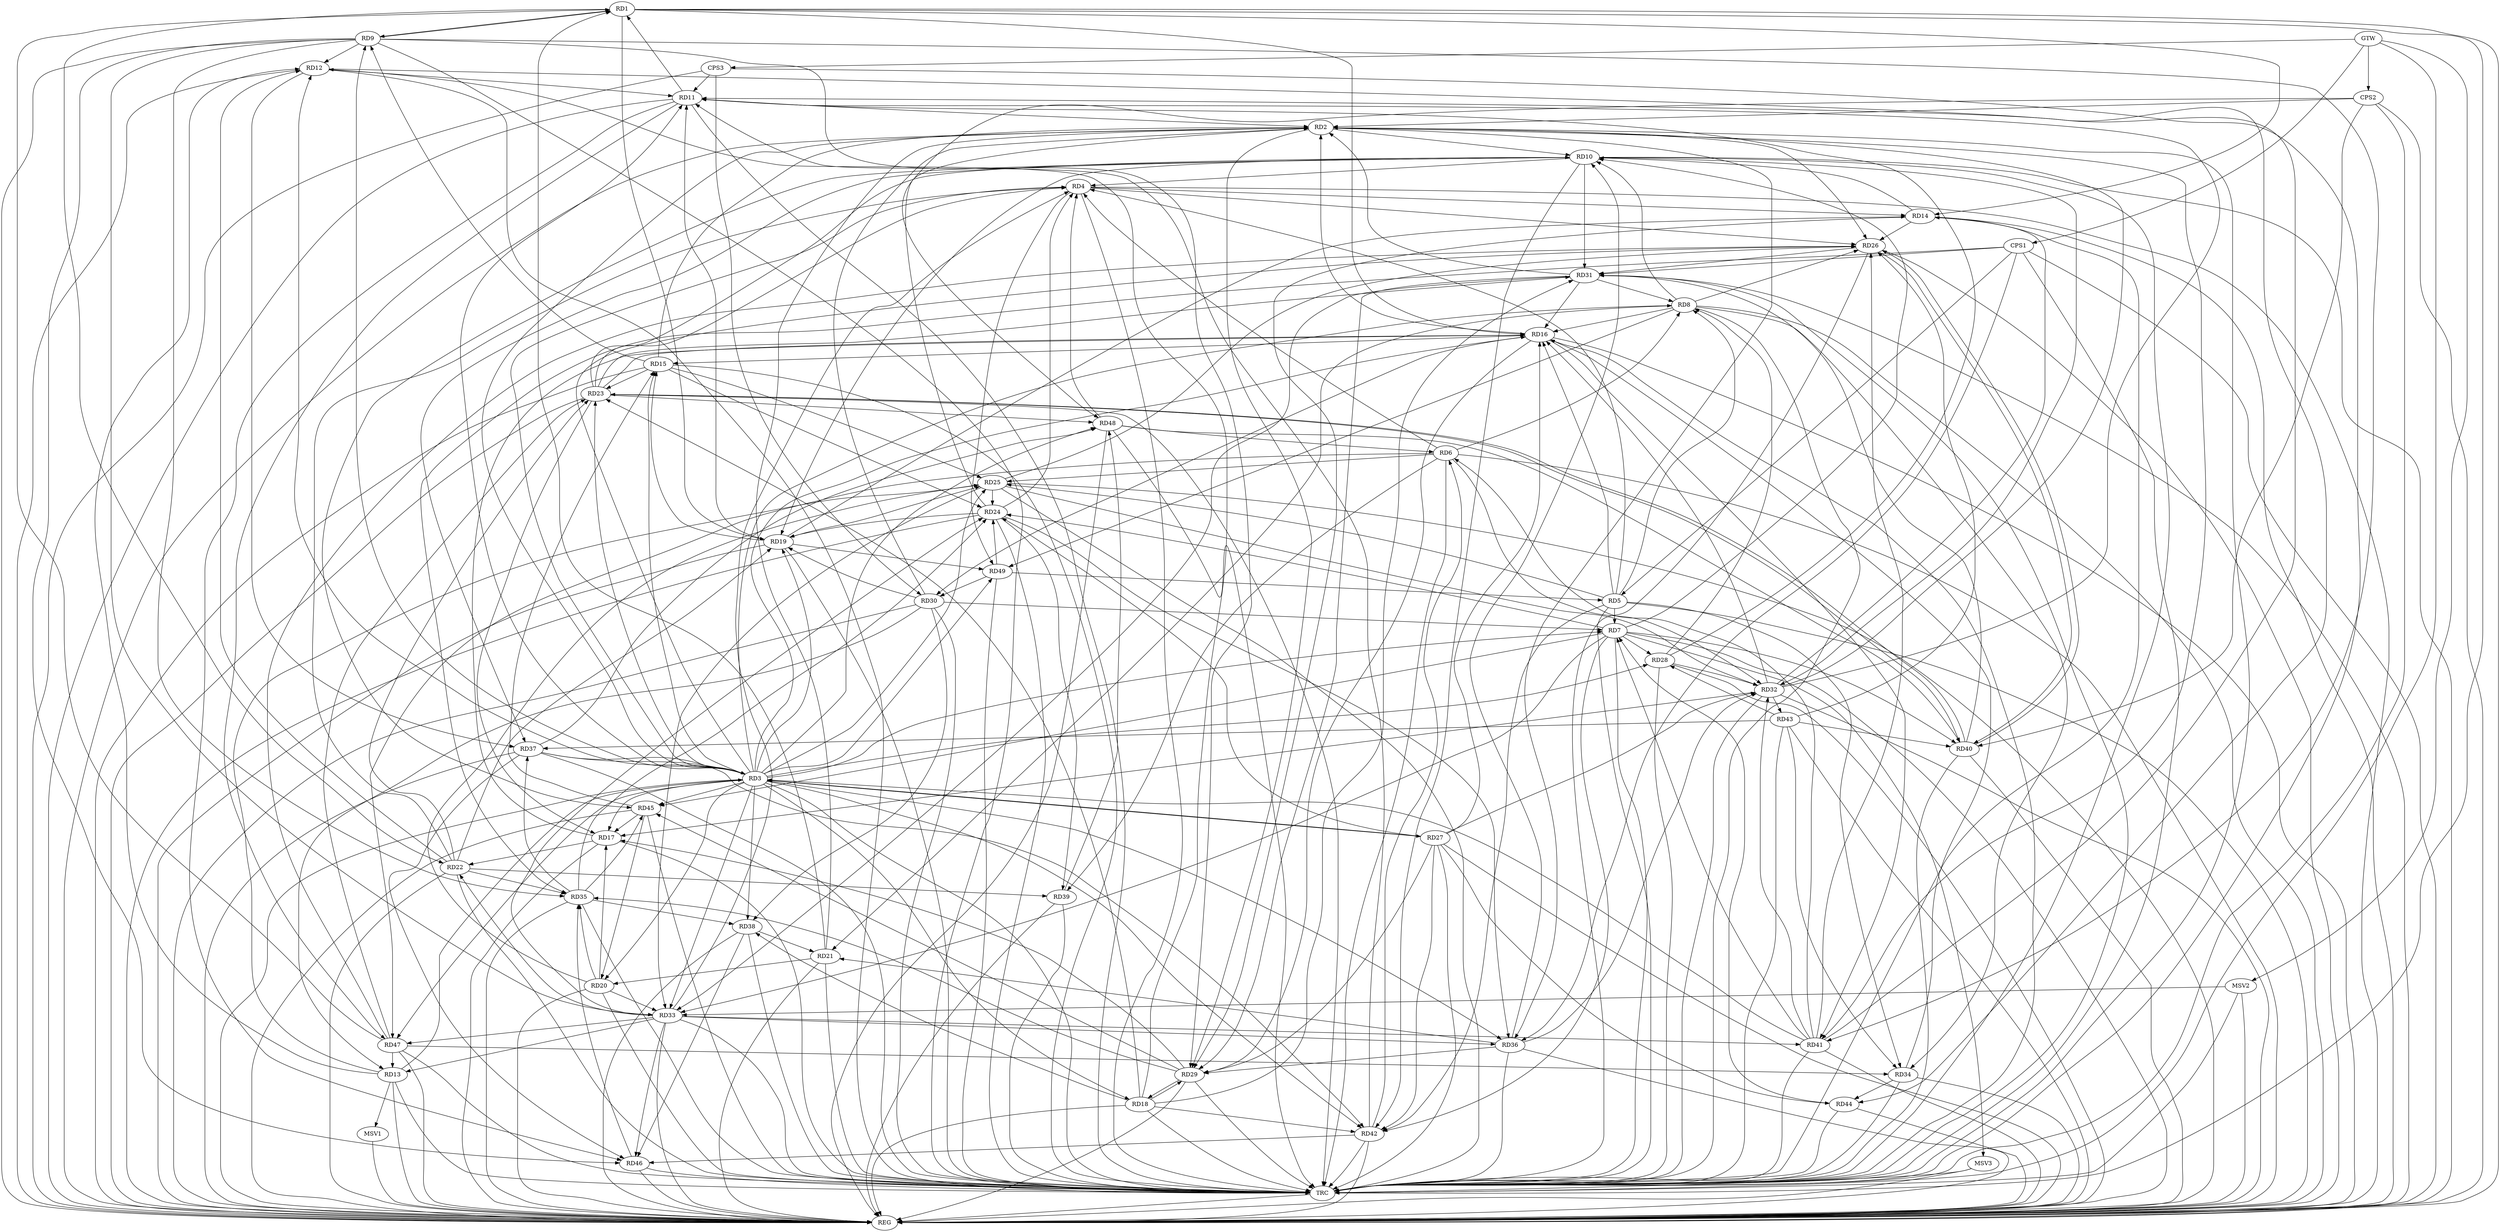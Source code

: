 strict digraph G {
  RD1 [ label="RD1" ];
  RD2 [ label="RD2" ];
  RD3 [ label="RD3" ];
  RD4 [ label="RD4" ];
  RD5 [ label="RD5" ];
  RD6 [ label="RD6" ];
  RD7 [ label="RD7" ];
  RD8 [ label="RD8" ];
  RD9 [ label="RD9" ];
  RD10 [ label="RD10" ];
  RD11 [ label="RD11" ];
  RD12 [ label="RD12" ];
  RD13 [ label="RD13" ];
  RD14 [ label="RD14" ];
  RD15 [ label="RD15" ];
  RD16 [ label="RD16" ];
  RD17 [ label="RD17" ];
  RD18 [ label="RD18" ];
  RD19 [ label="RD19" ];
  RD20 [ label="RD20" ];
  RD21 [ label="RD21" ];
  RD22 [ label="RD22" ];
  RD23 [ label="RD23" ];
  RD24 [ label="RD24" ];
  RD25 [ label="RD25" ];
  RD26 [ label="RD26" ];
  RD27 [ label="RD27" ];
  RD28 [ label="RD28" ];
  RD29 [ label="RD29" ];
  RD30 [ label="RD30" ];
  RD31 [ label="RD31" ];
  RD32 [ label="RD32" ];
  RD33 [ label="RD33" ];
  RD34 [ label="RD34" ];
  RD35 [ label="RD35" ];
  RD36 [ label="RD36" ];
  RD37 [ label="RD37" ];
  RD38 [ label="RD38" ];
  RD39 [ label="RD39" ];
  RD40 [ label="RD40" ];
  RD41 [ label="RD41" ];
  RD42 [ label="RD42" ];
  RD43 [ label="RD43" ];
  RD44 [ label="RD44" ];
  RD45 [ label="RD45" ];
  RD46 [ label="RD46" ];
  RD47 [ label="RD47" ];
  RD48 [ label="RD48" ];
  RD49 [ label="RD49" ];
  CPS1 [ label="CPS1" ];
  CPS2 [ label="CPS2" ];
  CPS3 [ label="CPS3" ];
  GTW [ label="GTW" ];
  REG [ label="REG" ];
  TRC [ label="TRC" ];
  MSV1 [ label="MSV1" ];
  MSV2 [ label="MSV2" ];
  MSV3 [ label="MSV3" ];
  RD1 -> RD9;
  RD9 -> RD1;
  RD11 -> RD1;
  RD1 -> RD14;
  RD1 -> RD16;
  RD1 -> RD19;
  RD21 -> RD1;
  RD1 -> RD22;
  RD47 -> RD1;
  RD2 -> RD10;
  RD11 -> RD2;
  RD15 -> RD2;
  RD16 -> RD2;
  RD21 -> RD2;
  RD24 -> RD2;
  RD2 -> RD26;
  RD2 -> RD29;
  RD30 -> RD2;
  RD31 -> RD2;
  RD32 -> RD2;
  RD2 -> RD36;
  RD2 -> RD41;
  RD3 -> RD4;
  RD3 -> RD7;
  RD3 -> RD12;
  RD13 -> RD3;
  RD3 -> RD15;
  RD3 -> RD17;
  RD3 -> RD26;
  RD3 -> RD27;
  RD27 -> RD3;
  RD3 -> RD33;
  RD37 -> RD3;
  RD41 -> RD3;
  RD5 -> RD4;
  RD6 -> RD4;
  RD10 -> RD4;
  RD4 -> RD14;
  RD22 -> RD4;
  RD23 -> RD4;
  RD24 -> RD4;
  RD4 -> RD26;
  RD33 -> RD4;
  RD48 -> RD4;
  RD4 -> RD49;
  RD5 -> RD7;
  RD5 -> RD8;
  RD5 -> RD16;
  RD5 -> RD25;
  RD5 -> RD34;
  RD5 -> RD42;
  RD49 -> RD5;
  RD6 -> RD8;
  RD6 -> RD25;
  RD6 -> RD32;
  RD6 -> RD39;
  RD41 -> RD6;
  RD42 -> RD6;
  RD6 -> RD47;
  RD48 -> RD6;
  RD7 -> RD10;
  RD7 -> RD24;
  RD7 -> RD28;
  RD30 -> RD7;
  RD7 -> RD33;
  RD7 -> RD40;
  RD41 -> RD7;
  RD7 -> RD42;
  RD44 -> RD7;
  RD7 -> RD45;
  RD8 -> RD10;
  RD8 -> RD16;
  RD8 -> RD21;
  RD8 -> RD26;
  RD28 -> RD8;
  RD31 -> RD8;
  RD8 -> RD34;
  RD8 -> RD49;
  RD9 -> RD12;
  RD15 -> RD9;
  RD9 -> RD29;
  RD9 -> RD33;
  RD9 -> RD35;
  RD9 -> RD41;
  RD9 -> RD46;
  RD14 -> RD10;
  RD10 -> RD19;
  RD23 -> RD10;
  RD10 -> RD31;
  RD10 -> RD32;
  RD36 -> RD10;
  RD10 -> RD37;
  RD10 -> RD42;
  RD10 -> RD45;
  RD12 -> RD11;
  RD19 -> RD11;
  RD28 -> RD11;
  RD32 -> RD11;
  RD41 -> RD11;
  RD42 -> RD11;
  RD11 -> RD46;
  RD11 -> RD47;
  RD13 -> RD12;
  RD18 -> RD12;
  RD22 -> RD12;
  RD12 -> RD37;
  RD12 -> RD44;
  RD13 -> RD25;
  RD30 -> RD13;
  RD33 -> RD13;
  RD47 -> RD13;
  RD19 -> RD14;
  RD14 -> RD26;
  RD14 -> RD29;
  RD32 -> RD14;
  RD16 -> RD15;
  RD19 -> RD15;
  RD15 -> RD23;
  RD15 -> RD24;
  RD15 -> RD25;
  RD45 -> RD15;
  RD17 -> RD16;
  RD23 -> RD16;
  RD27 -> RD16;
  RD16 -> RD29;
  RD16 -> RD30;
  RD31 -> RD16;
  RD32 -> RD16;
  RD34 -> RD16;
  RD16 -> RD41;
  RD20 -> RD17;
  RD17 -> RD22;
  RD23 -> RD17;
  RD29 -> RD17;
  RD32 -> RD17;
  RD45 -> RD17;
  RD18 -> RD23;
  RD18 -> RD29;
  RD29 -> RD18;
  RD18 -> RD31;
  RD18 -> RD38;
  RD18 -> RD42;
  RD22 -> RD19;
  RD24 -> RD19;
  RD19 -> RD25;
  RD30 -> RD19;
  RD19 -> RD49;
  RD21 -> RD20;
  RD20 -> RD25;
  RD20 -> RD33;
  RD20 -> RD35;
  RD45 -> RD20;
  RD36 -> RD21;
  RD38 -> RD21;
  RD22 -> RD23;
  RD33 -> RD22;
  RD22 -> RD35;
  RD22 -> RD39;
  RD23 -> RD31;
  RD23 -> RD40;
  RD40 -> RD23;
  RD47 -> RD23;
  RD23 -> RD48;
  RD25 -> RD24;
  RD27 -> RD24;
  RD33 -> RD24;
  RD35 -> RD24;
  RD24 -> RD36;
  RD24 -> RD39;
  RD49 -> RD24;
  RD25 -> RD26;
  RD25 -> RD32;
  RD25 -> RD33;
  RD26 -> RD31;
  RD26 -> RD40;
  RD40 -> RD26;
  RD41 -> RD26;
  RD43 -> RD26;
  RD47 -> RD26;
  RD27 -> RD29;
  RD27 -> RD32;
  RD27 -> RD42;
  RD27 -> RD44;
  RD28 -> RD32;
  RD43 -> RD28;
  RD31 -> RD29;
  RD29 -> RD35;
  RD36 -> RD29;
  RD29 -> RD45;
  RD30 -> RD38;
  RD49 -> RD30;
  RD31 -> RD33;
  RD40 -> RD31;
  RD36 -> RD32;
  RD41 -> RD32;
  RD32 -> RD43;
  RD33 -> RD36;
  RD33 -> RD41;
  RD33 -> RD46;
  RD33 -> RD47;
  RD43 -> RD34;
  RD34 -> RD44;
  RD47 -> RD34;
  RD35 -> RD37;
  RD35 -> RD38;
  RD35 -> RD45;
  RD46 -> RD35;
  RD37 -> RD42;
  RD43 -> RD37;
  RD37 -> RD46;
  RD37 -> RD48;
  RD38 -> RD46;
  RD39 -> RD48;
  RD43 -> RD40;
  RD48 -> RD40;
  RD42 -> RD46;
  CPS1 -> RD5;
  CPS1 -> RD36;
  CPS1 -> RD35;
  CPS1 -> RD31;
  CPS2 -> RD2;
  CPS2 -> RD48;
  CPS2 -> RD40;
  CPS3 -> RD11;
  CPS3 -> RD30;
  GTW -> CPS1;
  GTW -> CPS2;
  GTW -> CPS3;
  RD1 -> REG;
  RD2 -> REG;
  RD3 -> REG;
  RD4 -> REG;
  RD5 -> REG;
  RD6 -> REG;
  RD7 -> REG;
  RD8 -> REG;
  RD9 -> REG;
  RD10 -> REG;
  RD11 -> REG;
  RD12 -> REG;
  RD13 -> REG;
  RD14 -> REG;
  RD15 -> REG;
  RD16 -> REG;
  RD17 -> REG;
  RD18 -> REG;
  RD19 -> REG;
  RD20 -> REG;
  RD21 -> REG;
  RD22 -> REG;
  RD23 -> REG;
  RD24 -> REG;
  RD25 -> REG;
  RD26 -> REG;
  RD27 -> REG;
  RD28 -> REG;
  RD29 -> REG;
  RD30 -> REG;
  RD31 -> REG;
  RD32 -> REG;
  RD33 -> REG;
  RD34 -> REG;
  RD35 -> REG;
  RD36 -> REG;
  RD37 -> REG;
  RD38 -> REG;
  RD39 -> REG;
  RD40 -> REG;
  RD41 -> REG;
  RD42 -> REG;
  RD43 -> REG;
  RD44 -> REG;
  RD45 -> REG;
  RD46 -> REG;
  RD47 -> REG;
  RD48 -> REG;
  CPS1 -> REG;
  CPS2 -> REG;
  CPS3 -> REG;
  RD1 -> TRC;
  RD2 -> TRC;
  RD3 -> TRC;
  RD4 -> TRC;
  RD5 -> TRC;
  RD6 -> TRC;
  RD7 -> TRC;
  RD8 -> TRC;
  RD9 -> TRC;
  RD10 -> TRC;
  RD11 -> TRC;
  RD12 -> TRC;
  RD13 -> TRC;
  RD14 -> TRC;
  RD15 -> TRC;
  RD16 -> TRC;
  RD17 -> TRC;
  RD18 -> TRC;
  RD19 -> TRC;
  RD20 -> TRC;
  RD21 -> TRC;
  RD22 -> TRC;
  RD23 -> TRC;
  RD24 -> TRC;
  RD25 -> TRC;
  RD26 -> TRC;
  RD27 -> TRC;
  RD28 -> TRC;
  RD29 -> TRC;
  RD30 -> TRC;
  RD31 -> TRC;
  RD32 -> TRC;
  RD33 -> TRC;
  RD34 -> TRC;
  RD35 -> TRC;
  RD36 -> TRC;
  RD37 -> TRC;
  RD38 -> TRC;
  RD39 -> TRC;
  RD40 -> TRC;
  RD41 -> TRC;
  RD42 -> TRC;
  RD43 -> TRC;
  RD44 -> TRC;
  RD45 -> TRC;
  RD46 -> TRC;
  RD47 -> TRC;
  RD48 -> TRC;
  RD49 -> TRC;
  CPS1 -> TRC;
  CPS2 -> TRC;
  CPS3 -> TRC;
  GTW -> TRC;
  TRC -> REG;
  RD3 -> RD8;
  RD3 -> RD49;
  RD3 -> RD23;
  RD3 -> RD47;
  RD3 -> RD28;
  RD3 -> RD18;
  RD3 -> RD42;
  RD3 -> RD36;
  RD3 -> RD38;
  RD3 -> RD19;
  RD3 -> RD2;
  RD3 -> RD16;
  RD3 -> RD20;
  RD3 -> RD11;
  RD3 -> RD25;
  RD3 -> RD48;
  RD3 -> RD45;
  RD3 -> RD9;
  RD13 -> MSV1;
  MSV1 -> REG;
  MSV2 -> RD33;
  GTW -> MSV2;
  MSV2 -> REG;
  MSV2 -> TRC;
  RD7 -> MSV3;
  MSV3 -> REG;
  MSV3 -> TRC;
}
